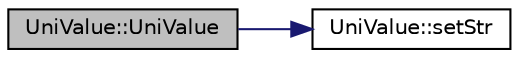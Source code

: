digraph "UniValue::UniValue"
{
  edge [fontname="Helvetica",fontsize="10",labelfontname="Helvetica",labelfontsize="10"];
  node [fontname="Helvetica",fontsize="10",shape=record];
  rankdir="LR";
  Node19 [label="UniValue::UniValue",height=0.2,width=0.4,color="black", fillcolor="grey75", style="filled", fontcolor="black"];
  Node19 -> Node20 [color="midnightblue",fontsize="10",style="solid",fontname="Helvetica"];
  Node20 [label="UniValue::setStr",height=0.2,width=0.4,color="black", fillcolor="white", style="filled",URL="$class_uni_value.html#ac20022e977498c332838daf4bf4f0948"];
}

